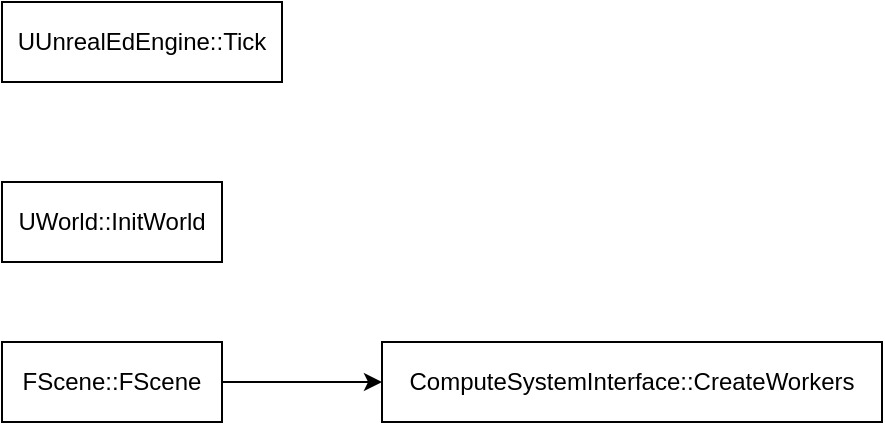 <mxfile version="26.1.3">
  <diagram name="第 1 页" id="mUwFhyehSl_GyxrtWDsP">
    <mxGraphModel dx="1430" dy="786" grid="1" gridSize="10" guides="1" tooltips="1" connect="1" arrows="1" fold="1" page="1" pageScale="1" pageWidth="827" pageHeight="1169" math="0" shadow="0">
      <root>
        <mxCell id="0" />
        <mxCell id="1" parent="0" />
        <mxCell id="kuLOO3_YuScoXJ6kCxd8-5" value="" style="edgeStyle=orthogonalEdgeStyle;rounded=0;orthogonalLoop=1;jettySize=auto;html=1;" edge="1" parent="1" source="kuLOO3_YuScoXJ6kCxd8-1" target="kuLOO3_YuScoXJ6kCxd8-4">
          <mxGeometry relative="1" as="geometry" />
        </mxCell>
        <mxCell id="kuLOO3_YuScoXJ6kCxd8-1" value="FScene::FScene" style="rounded=0;whiteSpace=wrap;html=1;" vertex="1" parent="1">
          <mxGeometry x="70" y="200" width="110" height="40" as="geometry" />
        </mxCell>
        <mxCell id="kuLOO3_YuScoXJ6kCxd8-4" value="ComputeSystemInterface::CreateWorkers" style="rounded=0;whiteSpace=wrap;html=1;" vertex="1" parent="1">
          <mxGeometry x="260" y="200" width="250" height="40" as="geometry" />
        </mxCell>
        <mxCell id="kuLOO3_YuScoXJ6kCxd8-6" value="UWorld::InitWorld" style="rounded=0;whiteSpace=wrap;html=1;" vertex="1" parent="1">
          <mxGeometry x="70" y="120" width="110" height="40" as="geometry" />
        </mxCell>
        <mxCell id="kuLOO3_YuScoXJ6kCxd8-7" value="UUnrealEdEngine::Tick" style="rounded=0;whiteSpace=wrap;html=1;" vertex="1" parent="1">
          <mxGeometry x="70" y="30" width="140" height="40" as="geometry" />
        </mxCell>
      </root>
    </mxGraphModel>
  </diagram>
</mxfile>

